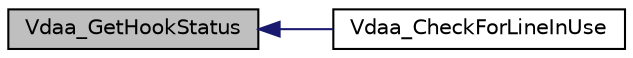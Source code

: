 digraph "Vdaa_GetHookStatus"
{
  edge [fontname="Helvetica",fontsize="10",labelfontname="Helvetica",labelfontsize="10"];
  node [fontname="Helvetica",fontsize="10",shape=record];
  rankdir="LR";
  Node1 [label="Vdaa_GetHookStatus",height=0.2,width=0.4,color="black", fillcolor="grey75", style="filled", fontcolor="black"];
  Node1 -> Node2 [dir="back",color="midnightblue",fontsize="10",style="solid",fontname="Helvetica"];
  Node2 [label="Vdaa_CheckForLineInUse",height=0.2,width=0.4,color="black", fillcolor="white", style="filled",URL="$group___v_d_a_a___d_i_a_g.html#gae8e041cca7cd7b7efbdba4b068f9a3a7",tooltip="Monitor LVCS to detect intrusion or parallel handset. "];
}
